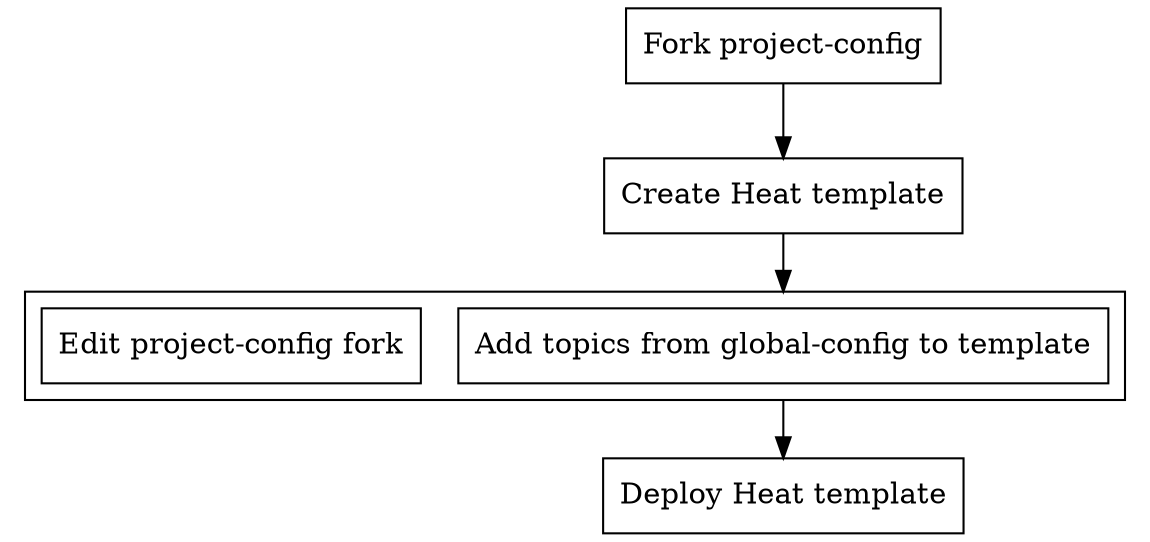 digraph{

  node [shape=box]

  compound = true // allow edges between clusters

  project_config [label = "Fork project-config"];
  heat_template [label = "Create Heat template"];

  subgraph cluster_config {
    topics [label = "Add topics from global-config to template"];
    edit_config [label = "Edit project-config fork"];
    }

  deploy [label = "Deploy Heat template"];

  project_config -> heat_template; 
  heat_template -> topics[lhead=cluster_config];

  topics -> deploy[ltail=cluster_config];
}
